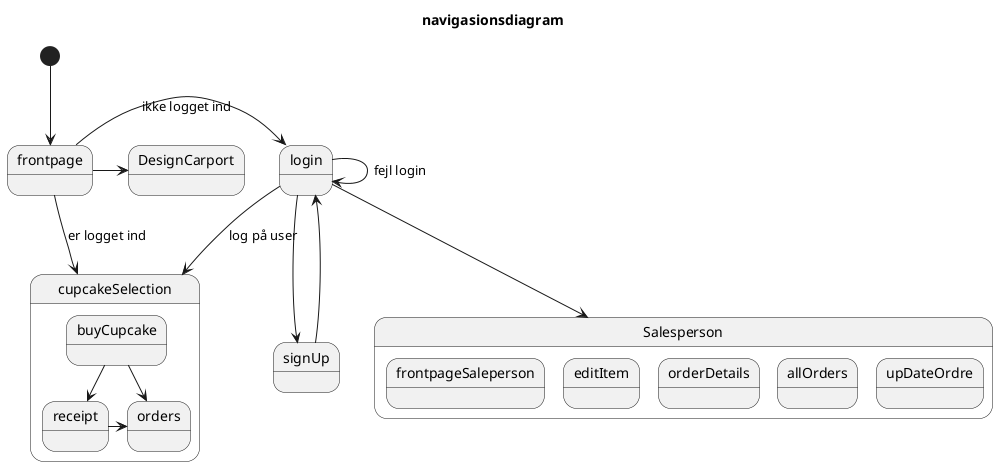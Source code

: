 @startuml
Title navigasionsdiagram
[*] --> frontpage
frontpage -> login : ikke logget ind
login --> cupcakeSelection : log på user
login --> signUp
login -> login : fejl login
login --> Salesperson
frontpage --> cupcakeSelection : er logget ind
frontpage -> DesignCarport

signUp --> login


state Salesperson{
state frontpageSaleperson
state editItem
state orderDetails
state allOrders
state upDateOrdre


}

state cupcakeSelection{
state buyCupcake
state orders
state receipt
buyCupcake --> receipt
buyCupcake --> orders
receipt -> orders
}

@enduml